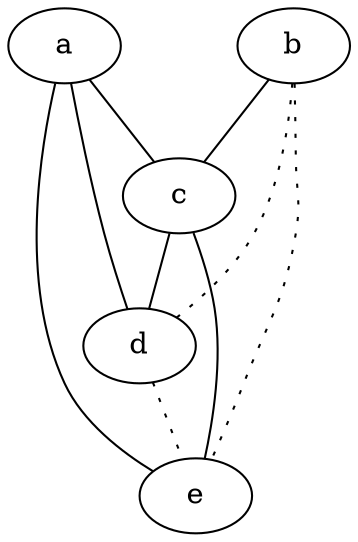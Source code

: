 graph {
a -- c;
a -- d;
a -- e;
b -- c;
b -- d [style=dotted];
b -- e [style=dotted];
c -- d;
c -- e;
d -- e [style=dotted];
}
